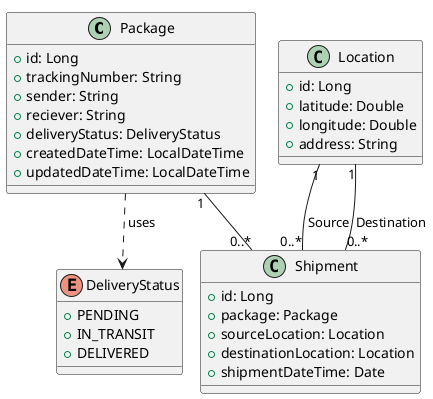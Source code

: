 @startuml
!pragma layout smetana
'https://plantuml.com/class-diagram

'RELATIONSHIP BETWEEN CLASSES'
Package "1" -- "0..*"  Shipment
Location "1" -- "0..*" Shipment : "Source"
Location "1" -- "0..*" Shipment : "Destination"
Package ..> DeliveryStatus : uses

enum DeliveryStatus {
    + PENDING
    + IN_TRANSIT
    + DELIVERED
}

/'enum HibernateConfigState {
+ NORMAL
+ TEST
}'/

'CLASS DEFINITIONS'

class Package {
    + id: Long
    + trackingNumber: String
    + sender: String
    + reciever: String
    + deliveryStatus: DeliveryStatus
    + createdDateTime: LocalDateTime
    + updatedDateTime: LocalDateTime
}

class Location {
    + id: Long
    + latitude: Double
    + longitude: Double
    + address: String
}

class Shipment {
    + id: Long
    + package: Package
    + sourceLocation: Location
    + destinationLocation: Location
    + shipmentDateTime: Date

}

@enduml